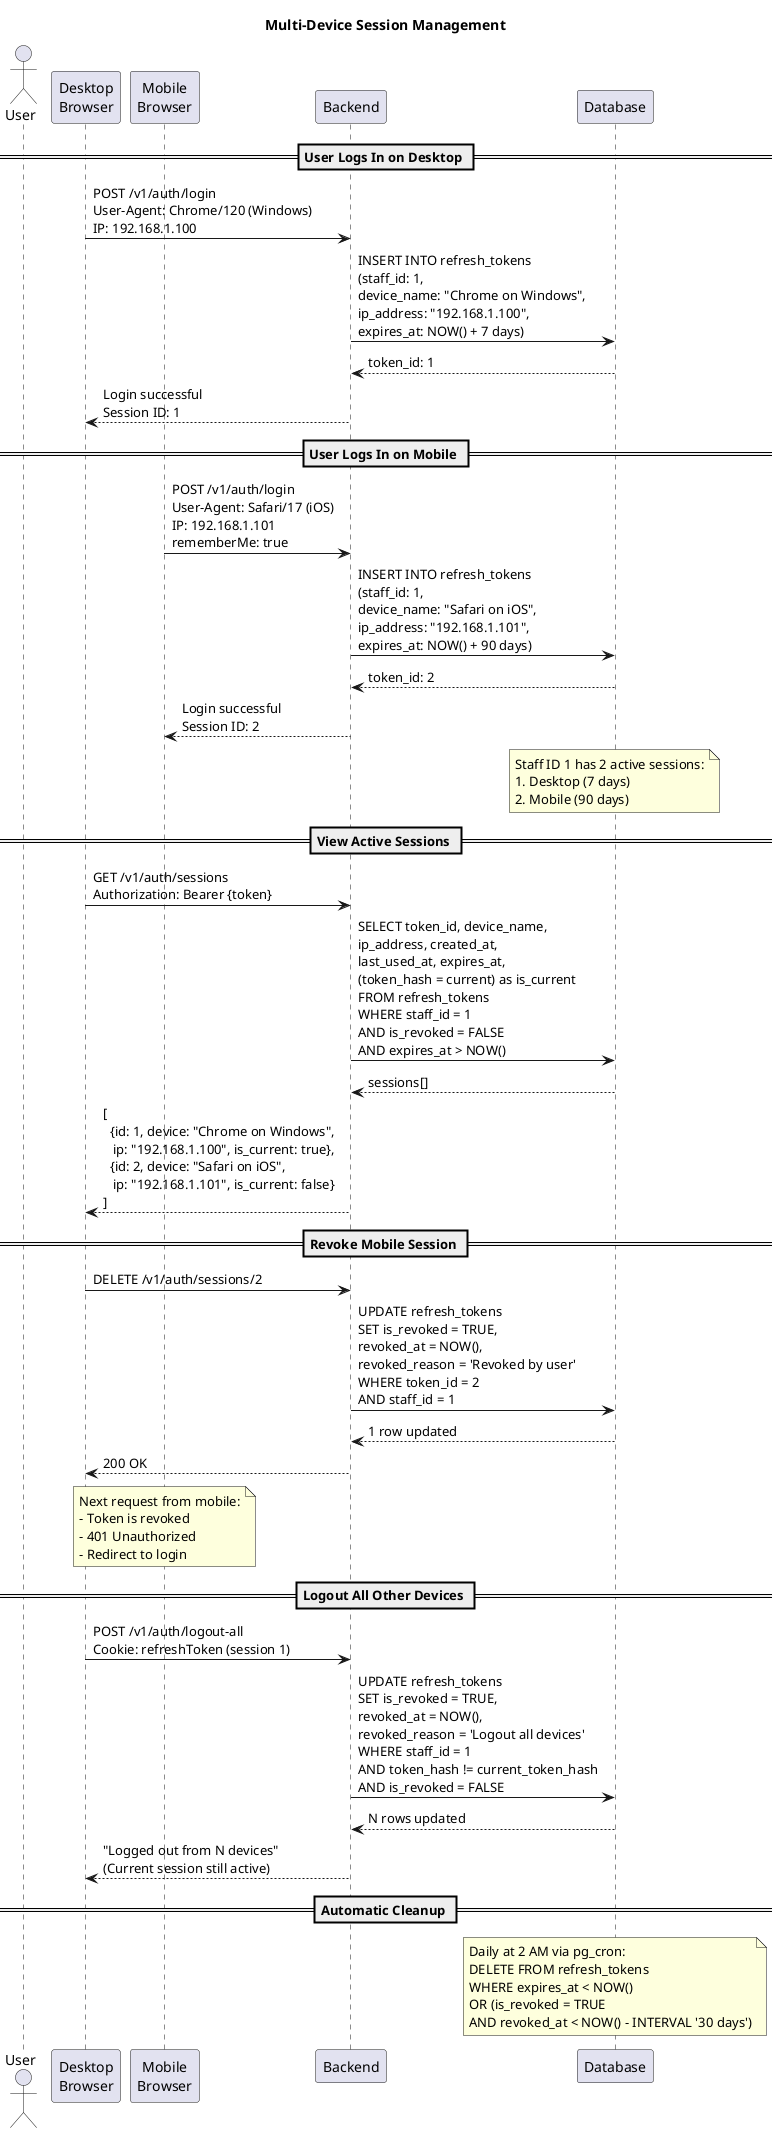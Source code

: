 @startuml Session Management
title Multi-Device Session Management

actor User
participant "Desktop\nBrowser" as Desktop
participant "Mobile\nBrowser" as Mobile
participant Backend
participant Database

== User Logs In on Desktop ==
Desktop -> Backend: POST /v1/auth/login\nUser-Agent: Chrome/120 (Windows)\nIP: 192.168.1.100
Backend -> Database: INSERT INTO refresh_tokens\n(staff_id: 1,\ndevice_name: "Chrome on Windows",\nip_address: "192.168.1.100",\nexpires_at: NOW() + 7 days)
Database --> Backend: token_id: 1
Backend --> Desktop: Login successful\nSession ID: 1

== User Logs In on Mobile ==
Mobile -> Backend: POST /v1/auth/login\nUser-Agent: Safari/17 (iOS)\nIP: 192.168.1.101\nrememberMe: true
Backend -> Database: INSERT INTO refresh_tokens\n(staff_id: 1,\ndevice_name: "Safari on iOS",\nip_address: "192.168.1.101",\nexpires_at: NOW() + 90 days)
Database --> Backend: token_id: 2
Backend --> Mobile: Login successful\nSession ID: 2

note over Database
Staff ID 1 has 2 active sessions:
1. Desktop (7 days)
2. Mobile (90 days)
end note

== View Active Sessions ==
Desktop -> Backend: GET /v1/auth/sessions\nAuthorization: Bearer {token}
Backend -> Database: SELECT token_id, device_name,\nip_address, created_at,\nlast_used_at, expires_at,\n(token_hash = current) as is_current\nFROM refresh_tokens\nWHERE staff_id = 1\nAND is_revoked = FALSE\nAND expires_at > NOW()
Database --> Backend: sessions[]
Backend --> Desktop: [\n  {id: 1, device: "Chrome on Windows",\n   ip: "192.168.1.100", is_current: true},\n  {id: 2, device: "Safari on iOS",\n   ip: "192.168.1.101", is_current: false}\n]

== Revoke Mobile Session ==
Desktop -> Backend: DELETE /v1/auth/sessions/2
Backend -> Database: UPDATE refresh_tokens\nSET is_revoked = TRUE,\nrevoked_at = NOW(),\nrevoked_reason = 'Revoked by user'\nWHERE token_id = 2\nAND staff_id = 1
Database --> Backend: 1 row updated
Backend --> Desktop: 200 OK

note over Mobile
Next request from mobile:
- Token is revoked
- 401 Unauthorized
- Redirect to login
end note

== Logout All Other Devices ==
Desktop -> Backend: POST /v1/auth/logout-all\nCookie: refreshToken (session 1)
Backend -> Database: UPDATE refresh_tokens\nSET is_revoked = TRUE,\nrevoked_at = NOW(),\nrevoked_reason = 'Logout all devices'\nWHERE staff_id = 1\nAND token_hash != current_token_hash\nAND is_revoked = FALSE
Database --> Backend: N rows updated
Backend --> Desktop: "Logged out from N devices"\n(Current session still active)

== Automatic Cleanup ==
note over Database
Daily at 2 AM via pg_cron:
DELETE FROM refresh_tokens
WHERE expires_at < NOW()
OR (is_revoked = TRUE
AND revoked_at < NOW() - INTERVAL '30 days')
end note

@enduml
